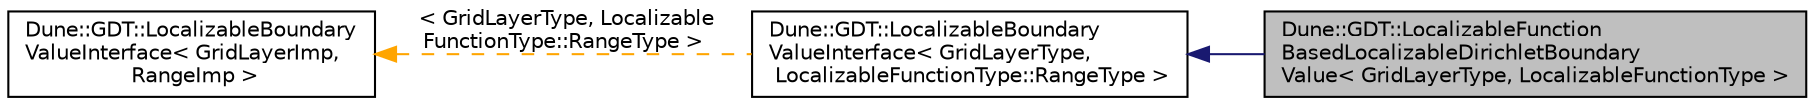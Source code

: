 digraph "Dune::GDT::LocalizableFunctionBasedLocalizableDirichletBoundaryValue&lt; GridLayerType, LocalizableFunctionType &gt;"
{
  edge [fontname="Helvetica",fontsize="10",labelfontname="Helvetica",labelfontsize="10"];
  node [fontname="Helvetica",fontsize="10",shape=record];
  rankdir="LR";
  Node0 [label="Dune::GDT::LocalizableFunction\lBasedLocalizableDirichletBoundary\lValue\< GridLayerType, LocalizableFunctionType \>",height=0.2,width=0.4,color="black", fillcolor="grey75", style="filled", fontcolor="black"];
  Node1 -> Node0 [dir="back",color="midnightblue",fontsize="10",style="solid",fontname="Helvetica"];
  Node1 [label="Dune::GDT::LocalizableBoundary\lValueInterface\< GridLayerType,\l LocalizableFunctionType::RangeType \>",height=0.2,width=0.4,color="black", fillcolor="white", style="filled",URL="$a01897.html"];
  Node2 -> Node1 [dir="back",color="orange",fontsize="10",style="dashed",label=" \< GridLayerType, Localizable\lFunctionType::RangeType \>" ,fontname="Helvetica"];
  Node2 [label="Dune::GDT::LocalizableBoundary\lValueInterface\< GridLayerImp,\l RangeImp \>",height=0.2,width=0.4,color="black", fillcolor="white", style="filled",URL="$a01897.html"];
}

